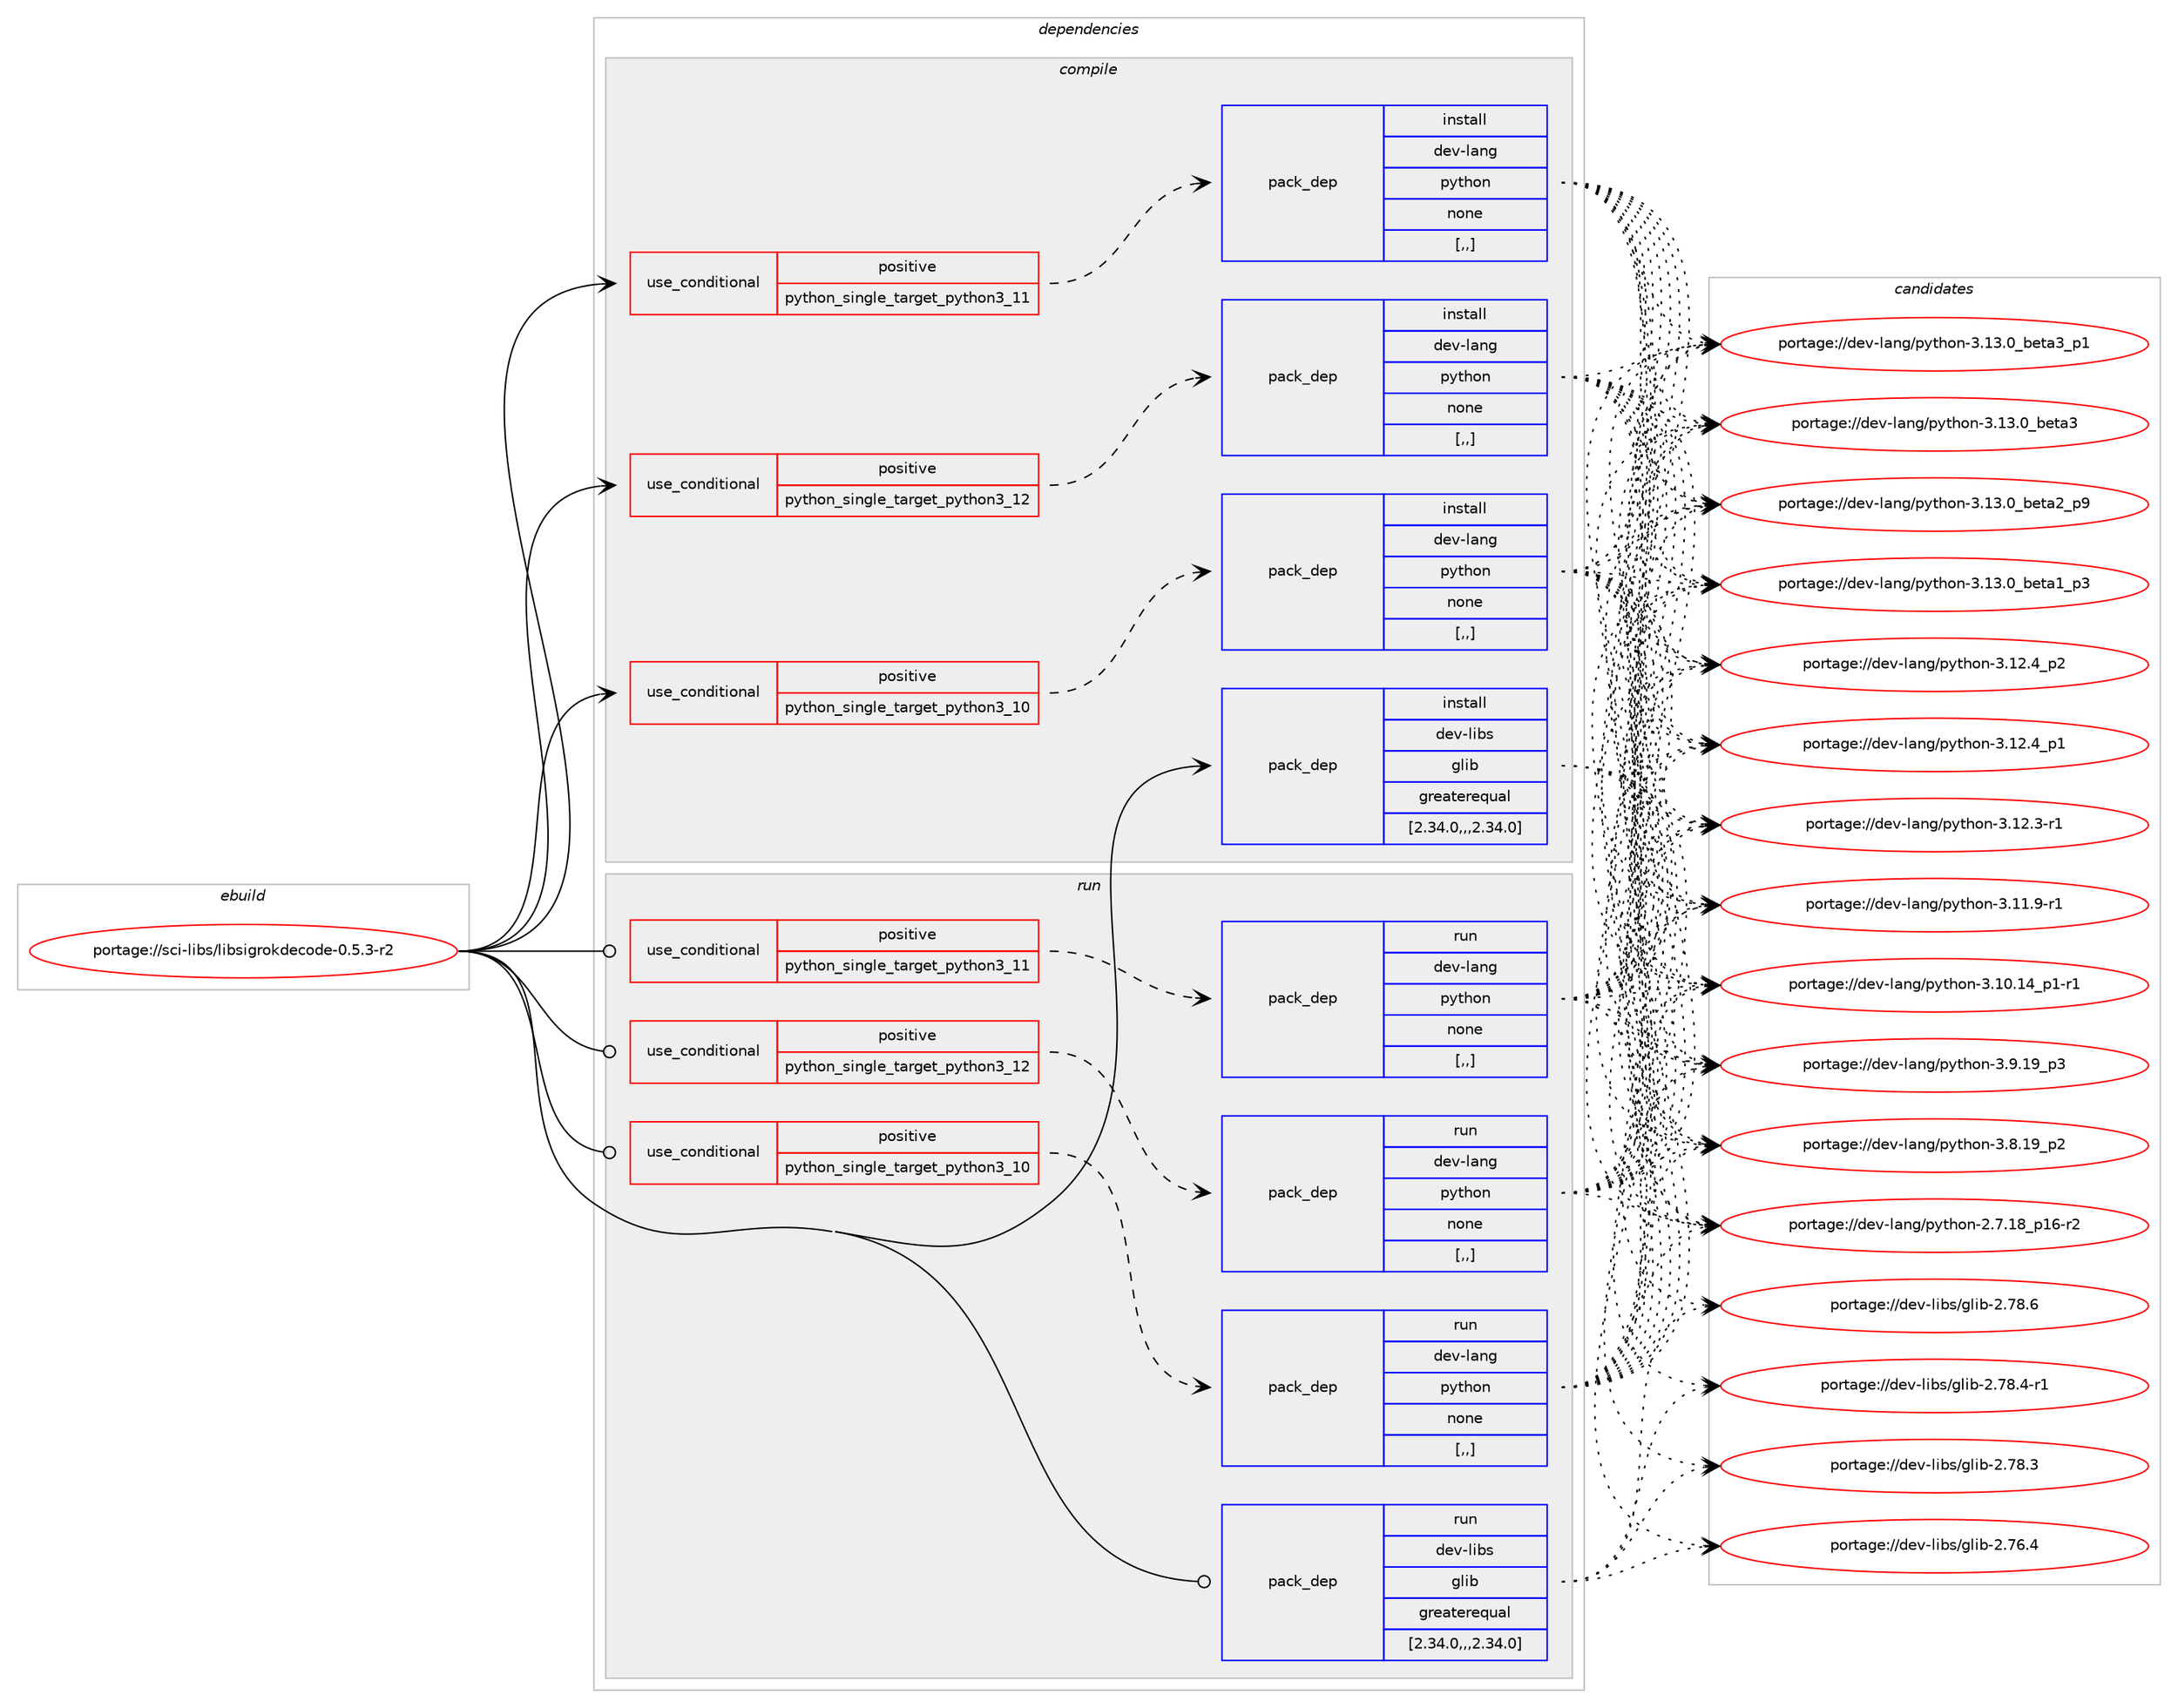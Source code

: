 digraph prolog {

# *************
# Graph options
# *************

newrank=true;
concentrate=true;
compound=true;
graph [rankdir=LR,fontname=Helvetica,fontsize=10,ranksep=1.5];#, ranksep=2.5, nodesep=0.2];
edge  [arrowhead=vee];
node  [fontname=Helvetica,fontsize=10];

# **********
# The ebuild
# **********

subgraph cluster_leftcol {
color=gray;
label=<<i>ebuild</i>>;
id [label="portage://sci-libs/libsigrokdecode-0.5.3-r2", color=red, width=4, href="../sci-libs/libsigrokdecode-0.5.3-r2.svg"];
}

# ****************
# The dependencies
# ****************

subgraph cluster_midcol {
color=gray;
label=<<i>dependencies</i>>;
subgraph cluster_compile {
fillcolor="#eeeeee";
style=filled;
label=<<i>compile</i>>;
subgraph cond106243 {
dependency401578 [label=<<TABLE BORDER="0" CELLBORDER="1" CELLSPACING="0" CELLPADDING="4"><TR><TD ROWSPAN="3" CELLPADDING="10">use_conditional</TD></TR><TR><TD>positive</TD></TR><TR><TD>python_single_target_python3_10</TD></TR></TABLE>>, shape=none, color=red];
subgraph pack292447 {
dependency401579 [label=<<TABLE BORDER="0" CELLBORDER="1" CELLSPACING="0" CELLPADDING="4" WIDTH="220"><TR><TD ROWSPAN="6" CELLPADDING="30">pack_dep</TD></TR><TR><TD WIDTH="110">install</TD></TR><TR><TD>dev-lang</TD></TR><TR><TD>python</TD></TR><TR><TD>none</TD></TR><TR><TD>[,,]</TD></TR></TABLE>>, shape=none, color=blue];
}
dependency401578:e -> dependency401579:w [weight=20,style="dashed",arrowhead="vee"];
}
id:e -> dependency401578:w [weight=20,style="solid",arrowhead="vee"];
subgraph cond106244 {
dependency401580 [label=<<TABLE BORDER="0" CELLBORDER="1" CELLSPACING="0" CELLPADDING="4"><TR><TD ROWSPAN="3" CELLPADDING="10">use_conditional</TD></TR><TR><TD>positive</TD></TR><TR><TD>python_single_target_python3_11</TD></TR></TABLE>>, shape=none, color=red];
subgraph pack292448 {
dependency401581 [label=<<TABLE BORDER="0" CELLBORDER="1" CELLSPACING="0" CELLPADDING="4" WIDTH="220"><TR><TD ROWSPAN="6" CELLPADDING="30">pack_dep</TD></TR><TR><TD WIDTH="110">install</TD></TR><TR><TD>dev-lang</TD></TR><TR><TD>python</TD></TR><TR><TD>none</TD></TR><TR><TD>[,,]</TD></TR></TABLE>>, shape=none, color=blue];
}
dependency401580:e -> dependency401581:w [weight=20,style="dashed",arrowhead="vee"];
}
id:e -> dependency401580:w [weight=20,style="solid",arrowhead="vee"];
subgraph cond106245 {
dependency401582 [label=<<TABLE BORDER="0" CELLBORDER="1" CELLSPACING="0" CELLPADDING="4"><TR><TD ROWSPAN="3" CELLPADDING="10">use_conditional</TD></TR><TR><TD>positive</TD></TR><TR><TD>python_single_target_python3_12</TD></TR></TABLE>>, shape=none, color=red];
subgraph pack292449 {
dependency401583 [label=<<TABLE BORDER="0" CELLBORDER="1" CELLSPACING="0" CELLPADDING="4" WIDTH="220"><TR><TD ROWSPAN="6" CELLPADDING="30">pack_dep</TD></TR><TR><TD WIDTH="110">install</TD></TR><TR><TD>dev-lang</TD></TR><TR><TD>python</TD></TR><TR><TD>none</TD></TR><TR><TD>[,,]</TD></TR></TABLE>>, shape=none, color=blue];
}
dependency401582:e -> dependency401583:w [weight=20,style="dashed",arrowhead="vee"];
}
id:e -> dependency401582:w [weight=20,style="solid",arrowhead="vee"];
subgraph pack292450 {
dependency401584 [label=<<TABLE BORDER="0" CELLBORDER="1" CELLSPACING="0" CELLPADDING="4" WIDTH="220"><TR><TD ROWSPAN="6" CELLPADDING="30">pack_dep</TD></TR><TR><TD WIDTH="110">install</TD></TR><TR><TD>dev-libs</TD></TR><TR><TD>glib</TD></TR><TR><TD>greaterequal</TD></TR><TR><TD>[2.34.0,,,2.34.0]</TD></TR></TABLE>>, shape=none, color=blue];
}
id:e -> dependency401584:w [weight=20,style="solid",arrowhead="vee"];
}
subgraph cluster_compileandrun {
fillcolor="#eeeeee";
style=filled;
label=<<i>compile and run</i>>;
}
subgraph cluster_run {
fillcolor="#eeeeee";
style=filled;
label=<<i>run</i>>;
subgraph cond106246 {
dependency401585 [label=<<TABLE BORDER="0" CELLBORDER="1" CELLSPACING="0" CELLPADDING="4"><TR><TD ROWSPAN="3" CELLPADDING="10">use_conditional</TD></TR><TR><TD>positive</TD></TR><TR><TD>python_single_target_python3_10</TD></TR></TABLE>>, shape=none, color=red];
subgraph pack292451 {
dependency401586 [label=<<TABLE BORDER="0" CELLBORDER="1" CELLSPACING="0" CELLPADDING="4" WIDTH="220"><TR><TD ROWSPAN="6" CELLPADDING="30">pack_dep</TD></TR><TR><TD WIDTH="110">run</TD></TR><TR><TD>dev-lang</TD></TR><TR><TD>python</TD></TR><TR><TD>none</TD></TR><TR><TD>[,,]</TD></TR></TABLE>>, shape=none, color=blue];
}
dependency401585:e -> dependency401586:w [weight=20,style="dashed",arrowhead="vee"];
}
id:e -> dependency401585:w [weight=20,style="solid",arrowhead="odot"];
subgraph cond106247 {
dependency401587 [label=<<TABLE BORDER="0" CELLBORDER="1" CELLSPACING="0" CELLPADDING="4"><TR><TD ROWSPAN="3" CELLPADDING="10">use_conditional</TD></TR><TR><TD>positive</TD></TR><TR><TD>python_single_target_python3_11</TD></TR></TABLE>>, shape=none, color=red];
subgraph pack292452 {
dependency401588 [label=<<TABLE BORDER="0" CELLBORDER="1" CELLSPACING="0" CELLPADDING="4" WIDTH="220"><TR><TD ROWSPAN="6" CELLPADDING="30">pack_dep</TD></TR><TR><TD WIDTH="110">run</TD></TR><TR><TD>dev-lang</TD></TR><TR><TD>python</TD></TR><TR><TD>none</TD></TR><TR><TD>[,,]</TD></TR></TABLE>>, shape=none, color=blue];
}
dependency401587:e -> dependency401588:w [weight=20,style="dashed",arrowhead="vee"];
}
id:e -> dependency401587:w [weight=20,style="solid",arrowhead="odot"];
subgraph cond106248 {
dependency401589 [label=<<TABLE BORDER="0" CELLBORDER="1" CELLSPACING="0" CELLPADDING="4"><TR><TD ROWSPAN="3" CELLPADDING="10">use_conditional</TD></TR><TR><TD>positive</TD></TR><TR><TD>python_single_target_python3_12</TD></TR></TABLE>>, shape=none, color=red];
subgraph pack292453 {
dependency401590 [label=<<TABLE BORDER="0" CELLBORDER="1" CELLSPACING="0" CELLPADDING="4" WIDTH="220"><TR><TD ROWSPAN="6" CELLPADDING="30">pack_dep</TD></TR><TR><TD WIDTH="110">run</TD></TR><TR><TD>dev-lang</TD></TR><TR><TD>python</TD></TR><TR><TD>none</TD></TR><TR><TD>[,,]</TD></TR></TABLE>>, shape=none, color=blue];
}
dependency401589:e -> dependency401590:w [weight=20,style="dashed",arrowhead="vee"];
}
id:e -> dependency401589:w [weight=20,style="solid",arrowhead="odot"];
subgraph pack292454 {
dependency401591 [label=<<TABLE BORDER="0" CELLBORDER="1" CELLSPACING="0" CELLPADDING="4" WIDTH="220"><TR><TD ROWSPAN="6" CELLPADDING="30">pack_dep</TD></TR><TR><TD WIDTH="110">run</TD></TR><TR><TD>dev-libs</TD></TR><TR><TD>glib</TD></TR><TR><TD>greaterequal</TD></TR><TR><TD>[2.34.0,,,2.34.0]</TD></TR></TABLE>>, shape=none, color=blue];
}
id:e -> dependency401591:w [weight=20,style="solid",arrowhead="odot"];
}
}

# **************
# The candidates
# **************

subgraph cluster_choices {
rank=same;
color=gray;
label=<<i>candidates</i>>;

subgraph choice292447 {
color=black;
nodesep=1;
choice10010111845108971101034711212111610411111045514649514648959810111697519511249 [label="portage://dev-lang/python-3.13.0_beta3_p1", color=red, width=4,href="../dev-lang/python-3.13.0_beta3_p1.svg"];
choice1001011184510897110103471121211161041111104551464951464895981011169751 [label="portage://dev-lang/python-3.13.0_beta3", color=red, width=4,href="../dev-lang/python-3.13.0_beta3.svg"];
choice10010111845108971101034711212111610411111045514649514648959810111697509511257 [label="portage://dev-lang/python-3.13.0_beta2_p9", color=red, width=4,href="../dev-lang/python-3.13.0_beta2_p9.svg"];
choice10010111845108971101034711212111610411111045514649514648959810111697499511251 [label="portage://dev-lang/python-3.13.0_beta1_p3", color=red, width=4,href="../dev-lang/python-3.13.0_beta1_p3.svg"];
choice100101118451089711010347112121116104111110455146495046529511250 [label="portage://dev-lang/python-3.12.4_p2", color=red, width=4,href="../dev-lang/python-3.12.4_p2.svg"];
choice100101118451089711010347112121116104111110455146495046529511249 [label="portage://dev-lang/python-3.12.4_p1", color=red, width=4,href="../dev-lang/python-3.12.4_p1.svg"];
choice100101118451089711010347112121116104111110455146495046514511449 [label="portage://dev-lang/python-3.12.3-r1", color=red, width=4,href="../dev-lang/python-3.12.3-r1.svg"];
choice100101118451089711010347112121116104111110455146494946574511449 [label="portage://dev-lang/python-3.11.9-r1", color=red, width=4,href="../dev-lang/python-3.11.9-r1.svg"];
choice100101118451089711010347112121116104111110455146494846495295112494511449 [label="portage://dev-lang/python-3.10.14_p1-r1", color=red, width=4,href="../dev-lang/python-3.10.14_p1-r1.svg"];
choice100101118451089711010347112121116104111110455146574649579511251 [label="portage://dev-lang/python-3.9.19_p3", color=red, width=4,href="../dev-lang/python-3.9.19_p3.svg"];
choice100101118451089711010347112121116104111110455146564649579511250 [label="portage://dev-lang/python-3.8.19_p2", color=red, width=4,href="../dev-lang/python-3.8.19_p2.svg"];
choice100101118451089711010347112121116104111110455046554649569511249544511450 [label="portage://dev-lang/python-2.7.18_p16-r2", color=red, width=4,href="../dev-lang/python-2.7.18_p16-r2.svg"];
dependency401579:e -> choice10010111845108971101034711212111610411111045514649514648959810111697519511249:w [style=dotted,weight="100"];
dependency401579:e -> choice1001011184510897110103471121211161041111104551464951464895981011169751:w [style=dotted,weight="100"];
dependency401579:e -> choice10010111845108971101034711212111610411111045514649514648959810111697509511257:w [style=dotted,weight="100"];
dependency401579:e -> choice10010111845108971101034711212111610411111045514649514648959810111697499511251:w [style=dotted,weight="100"];
dependency401579:e -> choice100101118451089711010347112121116104111110455146495046529511250:w [style=dotted,weight="100"];
dependency401579:e -> choice100101118451089711010347112121116104111110455146495046529511249:w [style=dotted,weight="100"];
dependency401579:e -> choice100101118451089711010347112121116104111110455146495046514511449:w [style=dotted,weight="100"];
dependency401579:e -> choice100101118451089711010347112121116104111110455146494946574511449:w [style=dotted,weight="100"];
dependency401579:e -> choice100101118451089711010347112121116104111110455146494846495295112494511449:w [style=dotted,weight="100"];
dependency401579:e -> choice100101118451089711010347112121116104111110455146574649579511251:w [style=dotted,weight="100"];
dependency401579:e -> choice100101118451089711010347112121116104111110455146564649579511250:w [style=dotted,weight="100"];
dependency401579:e -> choice100101118451089711010347112121116104111110455046554649569511249544511450:w [style=dotted,weight="100"];
}
subgraph choice292448 {
color=black;
nodesep=1;
choice10010111845108971101034711212111610411111045514649514648959810111697519511249 [label="portage://dev-lang/python-3.13.0_beta3_p1", color=red, width=4,href="../dev-lang/python-3.13.0_beta3_p1.svg"];
choice1001011184510897110103471121211161041111104551464951464895981011169751 [label="portage://dev-lang/python-3.13.0_beta3", color=red, width=4,href="../dev-lang/python-3.13.0_beta3.svg"];
choice10010111845108971101034711212111610411111045514649514648959810111697509511257 [label="portage://dev-lang/python-3.13.0_beta2_p9", color=red, width=4,href="../dev-lang/python-3.13.0_beta2_p9.svg"];
choice10010111845108971101034711212111610411111045514649514648959810111697499511251 [label="portage://dev-lang/python-3.13.0_beta1_p3", color=red, width=4,href="../dev-lang/python-3.13.0_beta1_p3.svg"];
choice100101118451089711010347112121116104111110455146495046529511250 [label="portage://dev-lang/python-3.12.4_p2", color=red, width=4,href="../dev-lang/python-3.12.4_p2.svg"];
choice100101118451089711010347112121116104111110455146495046529511249 [label="portage://dev-lang/python-3.12.4_p1", color=red, width=4,href="../dev-lang/python-3.12.4_p1.svg"];
choice100101118451089711010347112121116104111110455146495046514511449 [label="portage://dev-lang/python-3.12.3-r1", color=red, width=4,href="../dev-lang/python-3.12.3-r1.svg"];
choice100101118451089711010347112121116104111110455146494946574511449 [label="portage://dev-lang/python-3.11.9-r1", color=red, width=4,href="../dev-lang/python-3.11.9-r1.svg"];
choice100101118451089711010347112121116104111110455146494846495295112494511449 [label="portage://dev-lang/python-3.10.14_p1-r1", color=red, width=4,href="../dev-lang/python-3.10.14_p1-r1.svg"];
choice100101118451089711010347112121116104111110455146574649579511251 [label="portage://dev-lang/python-3.9.19_p3", color=red, width=4,href="../dev-lang/python-3.9.19_p3.svg"];
choice100101118451089711010347112121116104111110455146564649579511250 [label="portage://dev-lang/python-3.8.19_p2", color=red, width=4,href="../dev-lang/python-3.8.19_p2.svg"];
choice100101118451089711010347112121116104111110455046554649569511249544511450 [label="portage://dev-lang/python-2.7.18_p16-r2", color=red, width=4,href="../dev-lang/python-2.7.18_p16-r2.svg"];
dependency401581:e -> choice10010111845108971101034711212111610411111045514649514648959810111697519511249:w [style=dotted,weight="100"];
dependency401581:e -> choice1001011184510897110103471121211161041111104551464951464895981011169751:w [style=dotted,weight="100"];
dependency401581:e -> choice10010111845108971101034711212111610411111045514649514648959810111697509511257:w [style=dotted,weight="100"];
dependency401581:e -> choice10010111845108971101034711212111610411111045514649514648959810111697499511251:w [style=dotted,weight="100"];
dependency401581:e -> choice100101118451089711010347112121116104111110455146495046529511250:w [style=dotted,weight="100"];
dependency401581:e -> choice100101118451089711010347112121116104111110455146495046529511249:w [style=dotted,weight="100"];
dependency401581:e -> choice100101118451089711010347112121116104111110455146495046514511449:w [style=dotted,weight="100"];
dependency401581:e -> choice100101118451089711010347112121116104111110455146494946574511449:w [style=dotted,weight="100"];
dependency401581:e -> choice100101118451089711010347112121116104111110455146494846495295112494511449:w [style=dotted,weight="100"];
dependency401581:e -> choice100101118451089711010347112121116104111110455146574649579511251:w [style=dotted,weight="100"];
dependency401581:e -> choice100101118451089711010347112121116104111110455146564649579511250:w [style=dotted,weight="100"];
dependency401581:e -> choice100101118451089711010347112121116104111110455046554649569511249544511450:w [style=dotted,weight="100"];
}
subgraph choice292449 {
color=black;
nodesep=1;
choice10010111845108971101034711212111610411111045514649514648959810111697519511249 [label="portage://dev-lang/python-3.13.0_beta3_p1", color=red, width=4,href="../dev-lang/python-3.13.0_beta3_p1.svg"];
choice1001011184510897110103471121211161041111104551464951464895981011169751 [label="portage://dev-lang/python-3.13.0_beta3", color=red, width=4,href="../dev-lang/python-3.13.0_beta3.svg"];
choice10010111845108971101034711212111610411111045514649514648959810111697509511257 [label="portage://dev-lang/python-3.13.0_beta2_p9", color=red, width=4,href="../dev-lang/python-3.13.0_beta2_p9.svg"];
choice10010111845108971101034711212111610411111045514649514648959810111697499511251 [label="portage://dev-lang/python-3.13.0_beta1_p3", color=red, width=4,href="../dev-lang/python-3.13.0_beta1_p3.svg"];
choice100101118451089711010347112121116104111110455146495046529511250 [label="portage://dev-lang/python-3.12.4_p2", color=red, width=4,href="../dev-lang/python-3.12.4_p2.svg"];
choice100101118451089711010347112121116104111110455146495046529511249 [label="portage://dev-lang/python-3.12.4_p1", color=red, width=4,href="../dev-lang/python-3.12.4_p1.svg"];
choice100101118451089711010347112121116104111110455146495046514511449 [label="portage://dev-lang/python-3.12.3-r1", color=red, width=4,href="../dev-lang/python-3.12.3-r1.svg"];
choice100101118451089711010347112121116104111110455146494946574511449 [label="portage://dev-lang/python-3.11.9-r1", color=red, width=4,href="../dev-lang/python-3.11.9-r1.svg"];
choice100101118451089711010347112121116104111110455146494846495295112494511449 [label="portage://dev-lang/python-3.10.14_p1-r1", color=red, width=4,href="../dev-lang/python-3.10.14_p1-r1.svg"];
choice100101118451089711010347112121116104111110455146574649579511251 [label="portage://dev-lang/python-3.9.19_p3", color=red, width=4,href="../dev-lang/python-3.9.19_p3.svg"];
choice100101118451089711010347112121116104111110455146564649579511250 [label="portage://dev-lang/python-3.8.19_p2", color=red, width=4,href="../dev-lang/python-3.8.19_p2.svg"];
choice100101118451089711010347112121116104111110455046554649569511249544511450 [label="portage://dev-lang/python-2.7.18_p16-r2", color=red, width=4,href="../dev-lang/python-2.7.18_p16-r2.svg"];
dependency401583:e -> choice10010111845108971101034711212111610411111045514649514648959810111697519511249:w [style=dotted,weight="100"];
dependency401583:e -> choice1001011184510897110103471121211161041111104551464951464895981011169751:w [style=dotted,weight="100"];
dependency401583:e -> choice10010111845108971101034711212111610411111045514649514648959810111697509511257:w [style=dotted,weight="100"];
dependency401583:e -> choice10010111845108971101034711212111610411111045514649514648959810111697499511251:w [style=dotted,weight="100"];
dependency401583:e -> choice100101118451089711010347112121116104111110455146495046529511250:w [style=dotted,weight="100"];
dependency401583:e -> choice100101118451089711010347112121116104111110455146495046529511249:w [style=dotted,weight="100"];
dependency401583:e -> choice100101118451089711010347112121116104111110455146495046514511449:w [style=dotted,weight="100"];
dependency401583:e -> choice100101118451089711010347112121116104111110455146494946574511449:w [style=dotted,weight="100"];
dependency401583:e -> choice100101118451089711010347112121116104111110455146494846495295112494511449:w [style=dotted,weight="100"];
dependency401583:e -> choice100101118451089711010347112121116104111110455146574649579511251:w [style=dotted,weight="100"];
dependency401583:e -> choice100101118451089711010347112121116104111110455146564649579511250:w [style=dotted,weight="100"];
dependency401583:e -> choice100101118451089711010347112121116104111110455046554649569511249544511450:w [style=dotted,weight="100"];
}
subgraph choice292450 {
color=black;
nodesep=1;
choice1001011184510810598115471031081059845504655564654 [label="portage://dev-libs/glib-2.78.6", color=red, width=4,href="../dev-libs/glib-2.78.6.svg"];
choice10010111845108105981154710310810598455046555646524511449 [label="portage://dev-libs/glib-2.78.4-r1", color=red, width=4,href="../dev-libs/glib-2.78.4-r1.svg"];
choice1001011184510810598115471031081059845504655564651 [label="portage://dev-libs/glib-2.78.3", color=red, width=4,href="../dev-libs/glib-2.78.3.svg"];
choice1001011184510810598115471031081059845504655544652 [label="portage://dev-libs/glib-2.76.4", color=red, width=4,href="../dev-libs/glib-2.76.4.svg"];
dependency401584:e -> choice1001011184510810598115471031081059845504655564654:w [style=dotted,weight="100"];
dependency401584:e -> choice10010111845108105981154710310810598455046555646524511449:w [style=dotted,weight="100"];
dependency401584:e -> choice1001011184510810598115471031081059845504655564651:w [style=dotted,weight="100"];
dependency401584:e -> choice1001011184510810598115471031081059845504655544652:w [style=dotted,weight="100"];
}
subgraph choice292451 {
color=black;
nodesep=1;
choice10010111845108971101034711212111610411111045514649514648959810111697519511249 [label="portage://dev-lang/python-3.13.0_beta3_p1", color=red, width=4,href="../dev-lang/python-3.13.0_beta3_p1.svg"];
choice1001011184510897110103471121211161041111104551464951464895981011169751 [label="portage://dev-lang/python-3.13.0_beta3", color=red, width=4,href="../dev-lang/python-3.13.0_beta3.svg"];
choice10010111845108971101034711212111610411111045514649514648959810111697509511257 [label="portage://dev-lang/python-3.13.0_beta2_p9", color=red, width=4,href="../dev-lang/python-3.13.0_beta2_p9.svg"];
choice10010111845108971101034711212111610411111045514649514648959810111697499511251 [label="portage://dev-lang/python-3.13.0_beta1_p3", color=red, width=4,href="../dev-lang/python-3.13.0_beta1_p3.svg"];
choice100101118451089711010347112121116104111110455146495046529511250 [label="portage://dev-lang/python-3.12.4_p2", color=red, width=4,href="../dev-lang/python-3.12.4_p2.svg"];
choice100101118451089711010347112121116104111110455146495046529511249 [label="portage://dev-lang/python-3.12.4_p1", color=red, width=4,href="../dev-lang/python-3.12.4_p1.svg"];
choice100101118451089711010347112121116104111110455146495046514511449 [label="portage://dev-lang/python-3.12.3-r1", color=red, width=4,href="../dev-lang/python-3.12.3-r1.svg"];
choice100101118451089711010347112121116104111110455146494946574511449 [label="portage://dev-lang/python-3.11.9-r1", color=red, width=4,href="../dev-lang/python-3.11.9-r1.svg"];
choice100101118451089711010347112121116104111110455146494846495295112494511449 [label="portage://dev-lang/python-3.10.14_p1-r1", color=red, width=4,href="../dev-lang/python-3.10.14_p1-r1.svg"];
choice100101118451089711010347112121116104111110455146574649579511251 [label="portage://dev-lang/python-3.9.19_p3", color=red, width=4,href="../dev-lang/python-3.9.19_p3.svg"];
choice100101118451089711010347112121116104111110455146564649579511250 [label="portage://dev-lang/python-3.8.19_p2", color=red, width=4,href="../dev-lang/python-3.8.19_p2.svg"];
choice100101118451089711010347112121116104111110455046554649569511249544511450 [label="portage://dev-lang/python-2.7.18_p16-r2", color=red, width=4,href="../dev-lang/python-2.7.18_p16-r2.svg"];
dependency401586:e -> choice10010111845108971101034711212111610411111045514649514648959810111697519511249:w [style=dotted,weight="100"];
dependency401586:e -> choice1001011184510897110103471121211161041111104551464951464895981011169751:w [style=dotted,weight="100"];
dependency401586:e -> choice10010111845108971101034711212111610411111045514649514648959810111697509511257:w [style=dotted,weight="100"];
dependency401586:e -> choice10010111845108971101034711212111610411111045514649514648959810111697499511251:w [style=dotted,weight="100"];
dependency401586:e -> choice100101118451089711010347112121116104111110455146495046529511250:w [style=dotted,weight="100"];
dependency401586:e -> choice100101118451089711010347112121116104111110455146495046529511249:w [style=dotted,weight="100"];
dependency401586:e -> choice100101118451089711010347112121116104111110455146495046514511449:w [style=dotted,weight="100"];
dependency401586:e -> choice100101118451089711010347112121116104111110455146494946574511449:w [style=dotted,weight="100"];
dependency401586:e -> choice100101118451089711010347112121116104111110455146494846495295112494511449:w [style=dotted,weight="100"];
dependency401586:e -> choice100101118451089711010347112121116104111110455146574649579511251:w [style=dotted,weight="100"];
dependency401586:e -> choice100101118451089711010347112121116104111110455146564649579511250:w [style=dotted,weight="100"];
dependency401586:e -> choice100101118451089711010347112121116104111110455046554649569511249544511450:w [style=dotted,weight="100"];
}
subgraph choice292452 {
color=black;
nodesep=1;
choice10010111845108971101034711212111610411111045514649514648959810111697519511249 [label="portage://dev-lang/python-3.13.0_beta3_p1", color=red, width=4,href="../dev-lang/python-3.13.0_beta3_p1.svg"];
choice1001011184510897110103471121211161041111104551464951464895981011169751 [label="portage://dev-lang/python-3.13.0_beta3", color=red, width=4,href="../dev-lang/python-3.13.0_beta3.svg"];
choice10010111845108971101034711212111610411111045514649514648959810111697509511257 [label="portage://dev-lang/python-3.13.0_beta2_p9", color=red, width=4,href="../dev-lang/python-3.13.0_beta2_p9.svg"];
choice10010111845108971101034711212111610411111045514649514648959810111697499511251 [label="portage://dev-lang/python-3.13.0_beta1_p3", color=red, width=4,href="../dev-lang/python-3.13.0_beta1_p3.svg"];
choice100101118451089711010347112121116104111110455146495046529511250 [label="portage://dev-lang/python-3.12.4_p2", color=red, width=4,href="../dev-lang/python-3.12.4_p2.svg"];
choice100101118451089711010347112121116104111110455146495046529511249 [label="portage://dev-lang/python-3.12.4_p1", color=red, width=4,href="../dev-lang/python-3.12.4_p1.svg"];
choice100101118451089711010347112121116104111110455146495046514511449 [label="portage://dev-lang/python-3.12.3-r1", color=red, width=4,href="../dev-lang/python-3.12.3-r1.svg"];
choice100101118451089711010347112121116104111110455146494946574511449 [label="portage://dev-lang/python-3.11.9-r1", color=red, width=4,href="../dev-lang/python-3.11.9-r1.svg"];
choice100101118451089711010347112121116104111110455146494846495295112494511449 [label="portage://dev-lang/python-3.10.14_p1-r1", color=red, width=4,href="../dev-lang/python-3.10.14_p1-r1.svg"];
choice100101118451089711010347112121116104111110455146574649579511251 [label="portage://dev-lang/python-3.9.19_p3", color=red, width=4,href="../dev-lang/python-3.9.19_p3.svg"];
choice100101118451089711010347112121116104111110455146564649579511250 [label="portage://dev-lang/python-3.8.19_p2", color=red, width=4,href="../dev-lang/python-3.8.19_p2.svg"];
choice100101118451089711010347112121116104111110455046554649569511249544511450 [label="portage://dev-lang/python-2.7.18_p16-r2", color=red, width=4,href="../dev-lang/python-2.7.18_p16-r2.svg"];
dependency401588:e -> choice10010111845108971101034711212111610411111045514649514648959810111697519511249:w [style=dotted,weight="100"];
dependency401588:e -> choice1001011184510897110103471121211161041111104551464951464895981011169751:w [style=dotted,weight="100"];
dependency401588:e -> choice10010111845108971101034711212111610411111045514649514648959810111697509511257:w [style=dotted,weight="100"];
dependency401588:e -> choice10010111845108971101034711212111610411111045514649514648959810111697499511251:w [style=dotted,weight="100"];
dependency401588:e -> choice100101118451089711010347112121116104111110455146495046529511250:w [style=dotted,weight="100"];
dependency401588:e -> choice100101118451089711010347112121116104111110455146495046529511249:w [style=dotted,weight="100"];
dependency401588:e -> choice100101118451089711010347112121116104111110455146495046514511449:w [style=dotted,weight="100"];
dependency401588:e -> choice100101118451089711010347112121116104111110455146494946574511449:w [style=dotted,weight="100"];
dependency401588:e -> choice100101118451089711010347112121116104111110455146494846495295112494511449:w [style=dotted,weight="100"];
dependency401588:e -> choice100101118451089711010347112121116104111110455146574649579511251:w [style=dotted,weight="100"];
dependency401588:e -> choice100101118451089711010347112121116104111110455146564649579511250:w [style=dotted,weight="100"];
dependency401588:e -> choice100101118451089711010347112121116104111110455046554649569511249544511450:w [style=dotted,weight="100"];
}
subgraph choice292453 {
color=black;
nodesep=1;
choice10010111845108971101034711212111610411111045514649514648959810111697519511249 [label="portage://dev-lang/python-3.13.0_beta3_p1", color=red, width=4,href="../dev-lang/python-3.13.0_beta3_p1.svg"];
choice1001011184510897110103471121211161041111104551464951464895981011169751 [label="portage://dev-lang/python-3.13.0_beta3", color=red, width=4,href="../dev-lang/python-3.13.0_beta3.svg"];
choice10010111845108971101034711212111610411111045514649514648959810111697509511257 [label="portage://dev-lang/python-3.13.0_beta2_p9", color=red, width=4,href="../dev-lang/python-3.13.0_beta2_p9.svg"];
choice10010111845108971101034711212111610411111045514649514648959810111697499511251 [label="portage://dev-lang/python-3.13.0_beta1_p3", color=red, width=4,href="../dev-lang/python-3.13.0_beta1_p3.svg"];
choice100101118451089711010347112121116104111110455146495046529511250 [label="portage://dev-lang/python-3.12.4_p2", color=red, width=4,href="../dev-lang/python-3.12.4_p2.svg"];
choice100101118451089711010347112121116104111110455146495046529511249 [label="portage://dev-lang/python-3.12.4_p1", color=red, width=4,href="../dev-lang/python-3.12.4_p1.svg"];
choice100101118451089711010347112121116104111110455146495046514511449 [label="portage://dev-lang/python-3.12.3-r1", color=red, width=4,href="../dev-lang/python-3.12.3-r1.svg"];
choice100101118451089711010347112121116104111110455146494946574511449 [label="portage://dev-lang/python-3.11.9-r1", color=red, width=4,href="../dev-lang/python-3.11.9-r1.svg"];
choice100101118451089711010347112121116104111110455146494846495295112494511449 [label="portage://dev-lang/python-3.10.14_p1-r1", color=red, width=4,href="../dev-lang/python-3.10.14_p1-r1.svg"];
choice100101118451089711010347112121116104111110455146574649579511251 [label="portage://dev-lang/python-3.9.19_p3", color=red, width=4,href="../dev-lang/python-3.9.19_p3.svg"];
choice100101118451089711010347112121116104111110455146564649579511250 [label="portage://dev-lang/python-3.8.19_p2", color=red, width=4,href="../dev-lang/python-3.8.19_p2.svg"];
choice100101118451089711010347112121116104111110455046554649569511249544511450 [label="portage://dev-lang/python-2.7.18_p16-r2", color=red, width=4,href="../dev-lang/python-2.7.18_p16-r2.svg"];
dependency401590:e -> choice10010111845108971101034711212111610411111045514649514648959810111697519511249:w [style=dotted,weight="100"];
dependency401590:e -> choice1001011184510897110103471121211161041111104551464951464895981011169751:w [style=dotted,weight="100"];
dependency401590:e -> choice10010111845108971101034711212111610411111045514649514648959810111697509511257:w [style=dotted,weight="100"];
dependency401590:e -> choice10010111845108971101034711212111610411111045514649514648959810111697499511251:w [style=dotted,weight="100"];
dependency401590:e -> choice100101118451089711010347112121116104111110455146495046529511250:w [style=dotted,weight="100"];
dependency401590:e -> choice100101118451089711010347112121116104111110455146495046529511249:w [style=dotted,weight="100"];
dependency401590:e -> choice100101118451089711010347112121116104111110455146495046514511449:w [style=dotted,weight="100"];
dependency401590:e -> choice100101118451089711010347112121116104111110455146494946574511449:w [style=dotted,weight="100"];
dependency401590:e -> choice100101118451089711010347112121116104111110455146494846495295112494511449:w [style=dotted,weight="100"];
dependency401590:e -> choice100101118451089711010347112121116104111110455146574649579511251:w [style=dotted,weight="100"];
dependency401590:e -> choice100101118451089711010347112121116104111110455146564649579511250:w [style=dotted,weight="100"];
dependency401590:e -> choice100101118451089711010347112121116104111110455046554649569511249544511450:w [style=dotted,weight="100"];
}
subgraph choice292454 {
color=black;
nodesep=1;
choice1001011184510810598115471031081059845504655564654 [label="portage://dev-libs/glib-2.78.6", color=red, width=4,href="../dev-libs/glib-2.78.6.svg"];
choice10010111845108105981154710310810598455046555646524511449 [label="portage://dev-libs/glib-2.78.4-r1", color=red, width=4,href="../dev-libs/glib-2.78.4-r1.svg"];
choice1001011184510810598115471031081059845504655564651 [label="portage://dev-libs/glib-2.78.3", color=red, width=4,href="../dev-libs/glib-2.78.3.svg"];
choice1001011184510810598115471031081059845504655544652 [label="portage://dev-libs/glib-2.76.4", color=red, width=4,href="../dev-libs/glib-2.76.4.svg"];
dependency401591:e -> choice1001011184510810598115471031081059845504655564654:w [style=dotted,weight="100"];
dependency401591:e -> choice10010111845108105981154710310810598455046555646524511449:w [style=dotted,weight="100"];
dependency401591:e -> choice1001011184510810598115471031081059845504655564651:w [style=dotted,weight="100"];
dependency401591:e -> choice1001011184510810598115471031081059845504655544652:w [style=dotted,weight="100"];
}
}

}
